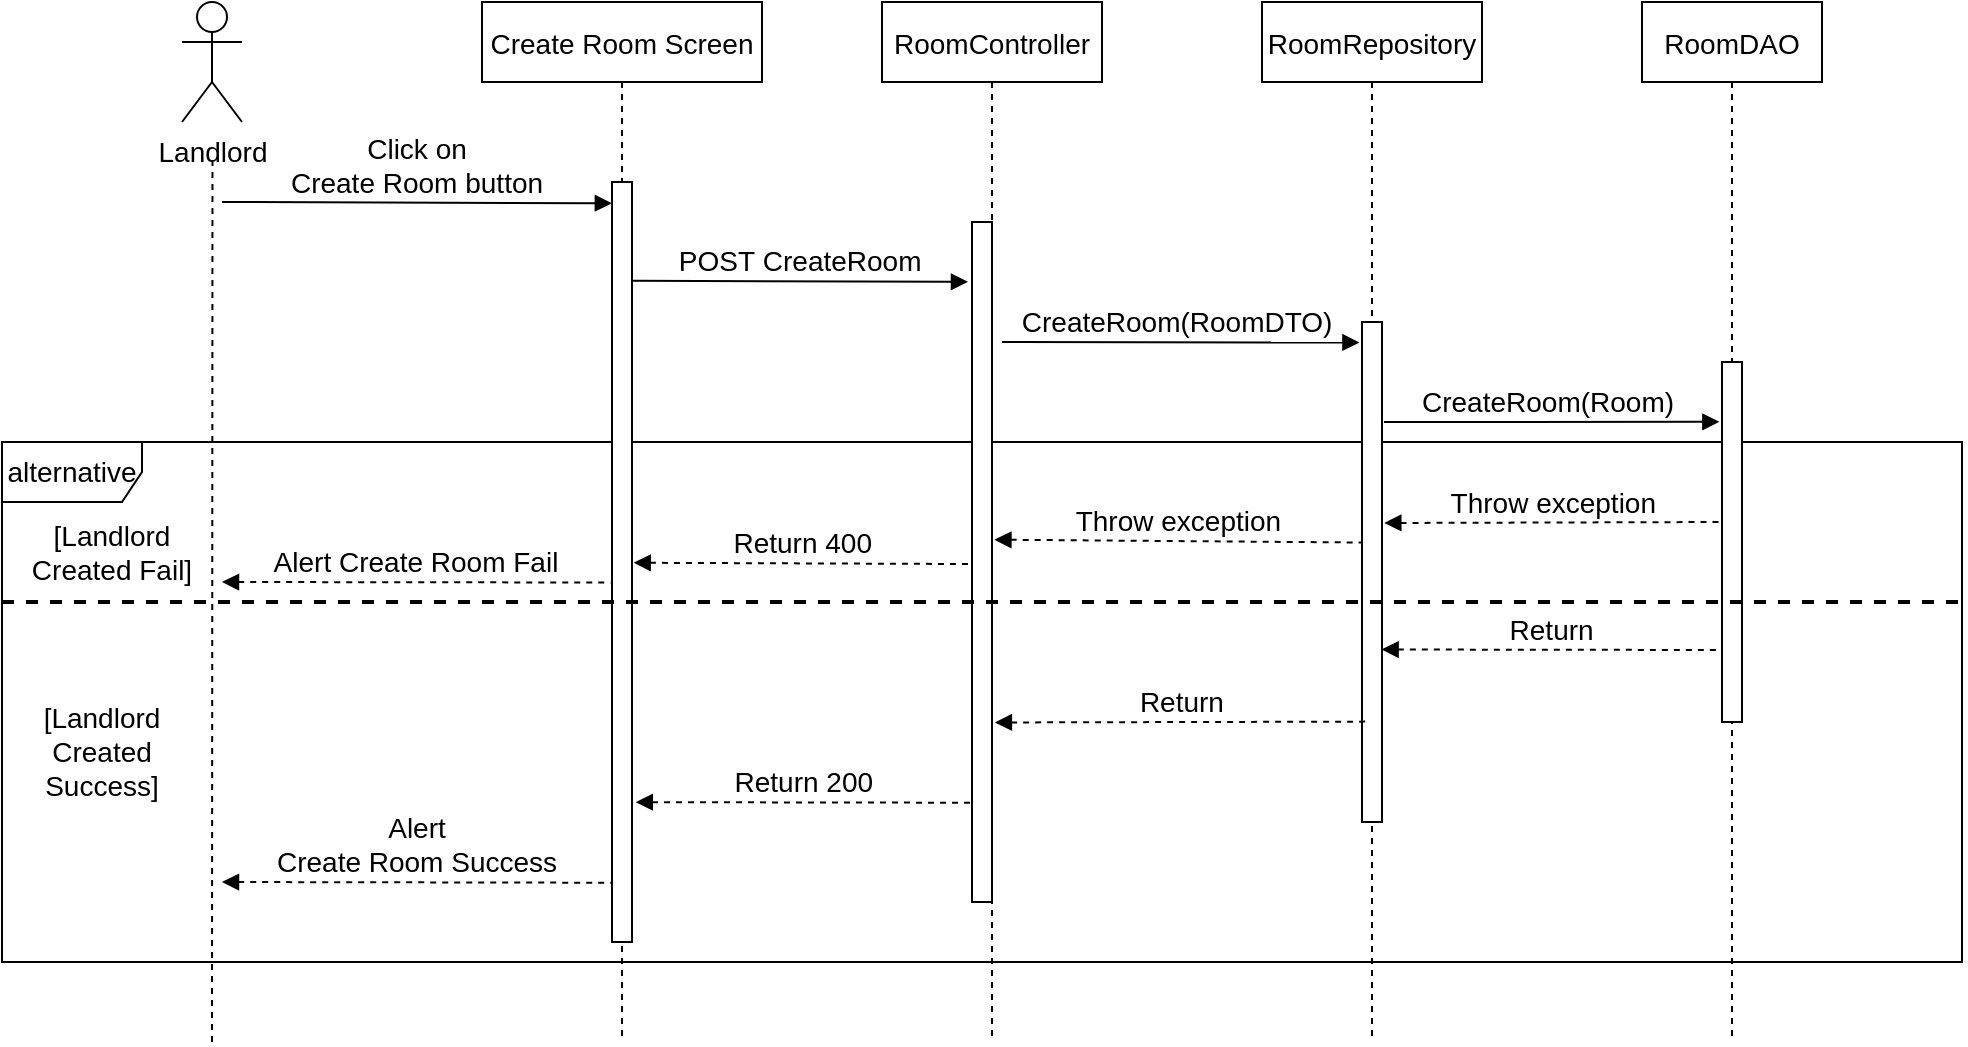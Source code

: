 <mxfile version="20.7.4" type="device"><diagram id="xewyZQR8GPL95WM3lX1R" name="Trang-1"><mxGraphModel dx="1059" dy="136" grid="1" gridSize="10" guides="1" tooltips="1" connect="1" arrows="1" fold="1" page="1" pageScale="1" pageWidth="827" pageHeight="1169" math="0" shadow="0"><root><mxCell id="0"/><mxCell id="1" parent="0"/><mxCell id="QyC2b79wxhcmZgM17Nss-18" value="alternative" style="shape=umlFrame;whiteSpace=wrap;html=1;width=70;height=30;fontSize=14;" parent="1" vertex="1"><mxGeometry x="-120" y="300" width="980" height="260" as="geometry"/></mxCell><mxCell id="QyC2b79wxhcmZgM17Nss-1" value="Create Room Screen" style="shape=umlLifeline;perimeter=lifelinePerimeter;container=1;collapsible=0;recursiveResize=0;rounded=0;shadow=0;strokeWidth=1;fontSize=14;" parent="1" vertex="1"><mxGeometry x="120" y="80" width="140" height="520" as="geometry"/></mxCell><mxCell id="QyC2b79wxhcmZgM17Nss-2" value="" style="points=[];perimeter=orthogonalPerimeter;rounded=0;shadow=0;strokeWidth=1;fontSize=14;" parent="QyC2b79wxhcmZgM17Nss-1" vertex="1"><mxGeometry x="65" y="90" width="10" height="380" as="geometry"/></mxCell><mxCell id="QyC2b79wxhcmZgM17Nss-3" value="RoomController" style="shape=umlLifeline;perimeter=lifelinePerimeter;container=1;collapsible=0;recursiveResize=0;rounded=0;shadow=0;strokeWidth=1;fontSize=14;" parent="1" vertex="1"><mxGeometry x="320" y="80" width="110" height="520" as="geometry"/></mxCell><mxCell id="QyC2b79wxhcmZgM17Nss-4" value="" style="points=[];perimeter=orthogonalPerimeter;rounded=0;shadow=0;strokeWidth=1;fontSize=14;" parent="QyC2b79wxhcmZgM17Nss-3" vertex="1"><mxGeometry x="45" y="110" width="10" height="340" as="geometry"/></mxCell><mxCell id="QyC2b79wxhcmZgM17Nss-5" value="Landlord" style="shape=umlActor;verticalLabelPosition=bottom;verticalAlign=top;html=1;outlineConnect=0;fontSize=14;" parent="1" vertex="1"><mxGeometry x="-30" y="80" width="30" height="60" as="geometry"/></mxCell><mxCell id="QyC2b79wxhcmZgM17Nss-6" value="" style="endArrow=none;dashed=1;html=1;rounded=0;startArrow=none;fontSize=14;" parent="1" edge="1"><mxGeometry width="50" height="50" relative="1" as="geometry"><mxPoint x="-15" y="600" as="sourcePoint"/><mxPoint x="-14.75" y="160" as="targetPoint"/></mxGeometry></mxCell><mxCell id="QyC2b79wxhcmZgM17Nss-7" value="Click on &#10;Create Room button" style="verticalAlign=bottom;endArrow=block;entryX=-0.007;entryY=0.028;shadow=0;strokeWidth=1;entryDx=0;entryDy=0;entryPerimeter=0;fontSize=14;" parent="1" target="QyC2b79wxhcmZgM17Nss-2" edge="1"><mxGeometry relative="1" as="geometry"><mxPoint x="-10" y="180" as="sourcePoint"/><mxPoint x="160" y="180.0" as="targetPoint"/></mxGeometry></mxCell><mxCell id="QyC2b79wxhcmZgM17Nss-8" value="POST CreateRoom" style="verticalAlign=bottom;endArrow=block;shadow=0;strokeWidth=1;entryX=-0.2;entryY=0.088;entryDx=0;entryDy=0;entryPerimeter=0;fontSize=14;exitX=1.007;exitY=0.13;exitDx=0;exitDy=0;exitPerimeter=0;" parent="1" source="QyC2b79wxhcmZgM17Nss-2" target="QyC2b79wxhcmZgM17Nss-4" edge="1"><mxGeometry x="-0.002" relative="1" as="geometry"><mxPoint x="200" y="220" as="sourcePoint"/><mxPoint x="350" y="220" as="targetPoint"/><mxPoint as="offset"/></mxGeometry></mxCell><mxCell id="QyC2b79wxhcmZgM17Nss-9" value="RoomRepository" style="shape=umlLifeline;perimeter=lifelinePerimeter;container=1;collapsible=0;recursiveResize=0;rounded=0;shadow=0;strokeWidth=1;fontSize=14;" parent="1" vertex="1"><mxGeometry x="510" y="80" width="110" height="520" as="geometry"/></mxCell><mxCell id="QyC2b79wxhcmZgM17Nss-10" value="" style="points=[];perimeter=orthogonalPerimeter;rounded=0;shadow=0;strokeWidth=1;fontSize=14;" parent="QyC2b79wxhcmZgM17Nss-9" vertex="1"><mxGeometry x="50" y="160" width="10" height="250" as="geometry"/></mxCell><mxCell id="QyC2b79wxhcmZgM17Nss-11" value="RoomDAO" style="shape=umlLifeline;perimeter=lifelinePerimeter;container=1;collapsible=0;recursiveResize=0;rounded=0;shadow=0;strokeWidth=1;fontSize=14;" parent="1" vertex="1"><mxGeometry x="700" y="80" width="90" height="520" as="geometry"/></mxCell><mxCell id="QyC2b79wxhcmZgM17Nss-12" value="" style="points=[];perimeter=orthogonalPerimeter;rounded=0;shadow=0;strokeWidth=1;fontSize=14;" parent="QyC2b79wxhcmZgM17Nss-11" vertex="1"><mxGeometry x="40" y="180" width="10" height="180" as="geometry"/></mxCell><mxCell id="QyC2b79wxhcmZgM17Nss-13" value="CreateRoom(Room) " style="verticalAlign=bottom;endArrow=block;shadow=0;strokeWidth=1;exitX=1.097;exitY=0.2;exitDx=0;exitDy=0;exitPerimeter=0;entryX=-0.131;entryY=0.166;entryDx=0;entryDy=0;entryPerimeter=0;fontSize=14;" parent="1" source="QyC2b79wxhcmZgM17Nss-10" target="QyC2b79wxhcmZgM17Nss-12" edge="1"><mxGeometry relative="1" as="geometry"><mxPoint x="780" y="259.72" as="sourcePoint"/><mxPoint x="960" y="260" as="targetPoint"/></mxGeometry></mxCell><mxCell id="QyC2b79wxhcmZgM17Nss-14" value="Return" style="verticalAlign=bottom;endArrow=none;shadow=0;strokeWidth=1;endFill=0;startArrow=block;startFill=1;dashed=1;exitX=0.98;exitY=0.655;exitDx=0;exitDy=0;exitPerimeter=0;fontSize=14;" parent="1" source="QyC2b79wxhcmZgM17Nss-10" edge="1"><mxGeometry relative="1" as="geometry"><mxPoint x="780" y="390" as="sourcePoint"/><mxPoint x="740" y="404" as="targetPoint"/></mxGeometry></mxCell><mxCell id="QyC2b79wxhcmZgM17Nss-15" value="Return" style="verticalAlign=bottom;endArrow=none;shadow=0;strokeWidth=1;entryX=-0.109;entryY=0.766;entryDx=0;entryDy=0;entryPerimeter=0;endFill=0;startArrow=block;startFill=1;dashed=1;exitX=1.145;exitY=0.736;exitDx=0;exitDy=0;exitPerimeter=0;fontSize=14;" parent="1" source="QyC2b79wxhcmZgM17Nss-4" edge="1"><mxGeometry relative="1" as="geometry"><mxPoint x="380" y="390" as="sourcePoint"/><mxPoint x="563.91" y="439.8" as="targetPoint"/></mxGeometry></mxCell><mxCell id="QyC2b79wxhcmZgM17Nss-16" value="Return 200" style="verticalAlign=bottom;endArrow=none;shadow=0;strokeWidth=1;entryX=-0.049;entryY=0.854;entryDx=0;entryDy=0;entryPerimeter=0;endFill=0;startArrow=block;startFill=1;dashed=1;exitX=1.19;exitY=0.816;exitDx=0;exitDy=0;exitPerimeter=0;fontSize=14;" parent="1" source="QyC2b79wxhcmZgM17Nss-2" target="QyC2b79wxhcmZgM17Nss-4" edge="1"><mxGeometry relative="1" as="geometry"><mxPoint x="180" y="390" as="sourcePoint"/><mxPoint x="369.45" y="390" as="targetPoint"/></mxGeometry></mxCell><mxCell id="QyC2b79wxhcmZgM17Nss-17" value="Alert &#10;Create Room Success" style="verticalAlign=bottom;endArrow=none;shadow=0;strokeWidth=1;entryX=-0.034;entryY=0.922;entryDx=0;entryDy=0;entryPerimeter=0;endFill=0;startArrow=block;startFill=1;dashed=1;fontSize=14;" parent="1" target="QyC2b79wxhcmZgM17Nss-2" edge="1"><mxGeometry relative="1" as="geometry"><mxPoint x="-10" y="520" as="sourcePoint"/><mxPoint x="179.45" y="400" as="targetPoint"/></mxGeometry></mxCell><mxCell id="QyC2b79wxhcmZgM17Nss-19" value="Throw exception" style="verticalAlign=bottom;endArrow=none;shadow=0;strokeWidth=1;endFill=0;startArrow=block;startFill=1;dashed=1;exitX=0.511;exitY=0.517;exitDx=0;exitDy=0;exitPerimeter=0;fontSize=14;entryX=-0.009;entryY=0.441;entryDx=0;entryDy=0;entryPerimeter=0;" parent="1" source="QyC2b79wxhcmZgM17Nss-3" target="QyC2b79wxhcmZgM17Nss-10" edge="1"><mxGeometry relative="1" as="geometry"><mxPoint x="380" y="350.44" as="sourcePoint"/><mxPoint x="560" y="350" as="targetPoint"/></mxGeometry></mxCell><mxCell id="QyC2b79wxhcmZgM17Nss-20" value="Return 400" style="verticalAlign=bottom;endArrow=none;shadow=0;strokeWidth=1;entryX=0;entryY=0.503;entryDx=0;entryDy=0;entryPerimeter=0;endFill=0;startArrow=block;startFill=1;dashed=1;exitX=1.085;exitY=0.501;exitDx=0;exitDy=0;exitPerimeter=0;fontSize=14;" parent="1" source="QyC2b79wxhcmZgM17Nss-2" target="QyC2b79wxhcmZgM17Nss-4" edge="1"><mxGeometry x="0.001" relative="1" as="geometry"><mxPoint x="160" y="359.94" as="sourcePoint"/><mxPoint x="347.46" y="359.5" as="targetPoint"/><mxPoint as="offset"/></mxGeometry></mxCell><mxCell id="QyC2b79wxhcmZgM17Nss-21" value="Alert Create Room Fail" style="verticalAlign=bottom;endArrow=none;shadow=0;strokeWidth=1;entryX=-0.073;entryY=0.527;entryDx=0;entryDy=0;entryPerimeter=0;endFill=0;startArrow=block;startFill=1;dashed=1;fontSize=14;" parent="1" target="QyC2b79wxhcmZgM17Nss-2" edge="1"><mxGeometry relative="1" as="geometry"><mxPoint x="-10" y="370" as="sourcePoint"/><mxPoint x="174.66" y="370.36" as="targetPoint"/></mxGeometry></mxCell><mxCell id="QyC2b79wxhcmZgM17Nss-22" value="" style="endArrow=none;dashed=1;html=1;strokeWidth=2;rounded=0;fontSize=14;" parent="1" edge="1"><mxGeometry width="50" height="50" relative="1" as="geometry"><mxPoint x="-120" y="380" as="sourcePoint"/><mxPoint x="860" y="380" as="targetPoint"/></mxGeometry></mxCell><mxCell id="QyC2b79wxhcmZgM17Nss-23" value="[Landlord Created Success]" style="text;html=1;strokeColor=none;fillColor=none;align=center;verticalAlign=middle;whiteSpace=wrap;rounded=0;fontSize=14;" parent="1" vertex="1"><mxGeometry x="-100" y="440" width="60" height="30" as="geometry"/></mxCell><mxCell id="QyC2b79wxhcmZgM17Nss-24" value="[Landlord Created Fail]" style="text;html=1;strokeColor=none;fillColor=none;align=center;verticalAlign=middle;whiteSpace=wrap;rounded=0;fontSize=14;" parent="1" vertex="1"><mxGeometry x="-110" y="340" width="90" height="30" as="geometry"/></mxCell><mxCell id="QyC2b79wxhcmZgM17Nss-25" value="Throw exception" style="verticalAlign=bottom;endArrow=none;shadow=0;strokeWidth=1;endFill=0;startArrow=block;startFill=1;dashed=1;exitX=1.115;exitY=0.402;exitDx=0;exitDy=0;exitPerimeter=0;fontSize=14;" parent="1" source="QyC2b79wxhcmZgM17Nss-10" edge="1"><mxGeometry relative="1" as="geometry"><mxPoint x="575" y="340.18" as="sourcePoint"/><mxPoint x="740" y="340" as="targetPoint"/></mxGeometry></mxCell><mxCell id="QyC2b79wxhcmZgM17Nss-26" value="CreateRoom(RoomDTO) " style="verticalAlign=bottom;endArrow=block;shadow=0;strokeWidth=1;entryX=-0.128;entryY=0.041;entryDx=0;entryDy=0;entryPerimeter=0;fontSize=14;" parent="1" target="QyC2b79wxhcmZgM17Nss-10" edge="1"><mxGeometry relative="1" as="geometry"><mxPoint x="380" y="250" as="sourcePoint"/><mxPoint x="557.72" y="250" as="targetPoint"/></mxGeometry></mxCell></root></mxGraphModel></diagram></mxfile>